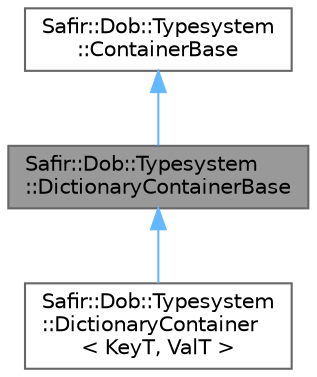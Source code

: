 digraph "Safir::Dob::Typesystem::DictionaryContainerBase"
{
 // LATEX_PDF_SIZE
  bgcolor="transparent";
  edge [fontname=Helvetica,fontsize=10,labelfontname=Helvetica,labelfontsize=10];
  node [fontname=Helvetica,fontsize=10,shape=box,height=0.2,width=0.4];
  Node1 [label="Safir::Dob::Typesystem\l::DictionaryContainerBase",height=0.2,width=0.4,color="gray40", fillcolor="grey60", style="filled", fontcolor="black",tooltip="Base class for all dictionary containers."];
  Node2 -> Node1 [dir="back",color="steelblue1",style="solid"];
  Node2 [label="Safir::Dob::Typesystem\l::ContainerBase",height=0.2,width=0.4,color="gray40", fillcolor="white", style="filled",URL="$a01399.html",tooltip="Base class for all Containers."];
  Node1 -> Node3 [dir="back",color="steelblue1",style="solid"];
  Node3 [label="Safir::Dob::Typesystem\l::DictionaryContainer\l\< KeyT, ValT \>",height=0.2,width=0.4,color="gray40", fillcolor="white", style="filled",URL="$a01427.html",tooltip="Container class for dictionaries of key value pairs."];
}
